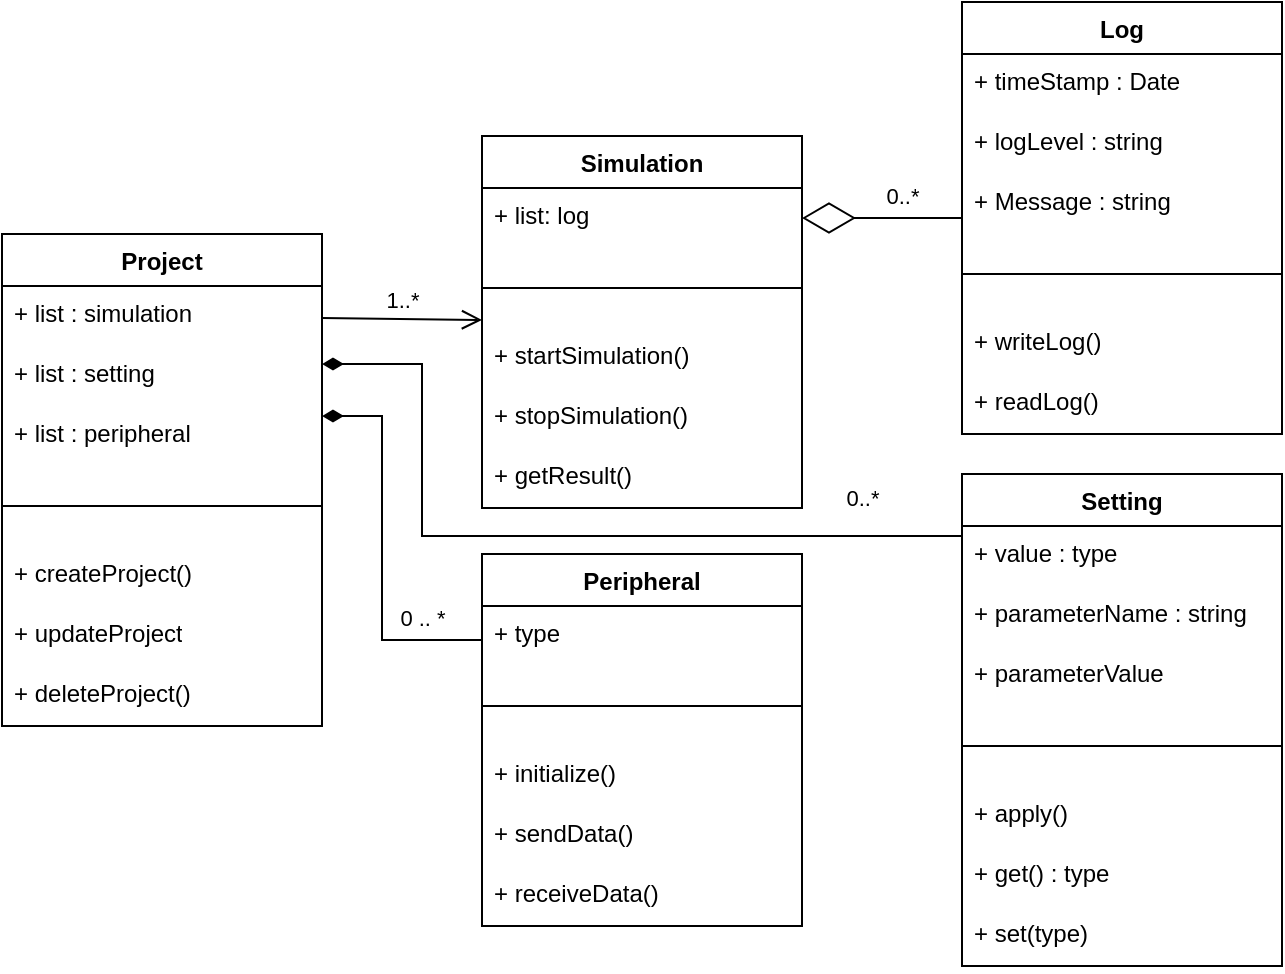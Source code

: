 <mxfile version="24.6.2" type="github">
  <diagram name="Page-1" id="9f46799a-70d6-7492-0946-bef42562c5a5">
    <mxGraphModel dx="1728" dy="983" grid="1" gridSize="10" guides="1" tooltips="1" connect="1" arrows="1" fold="1" page="1" pageScale="0.5" pageWidth="1169" pageHeight="827" background="none" math="0" shadow="0">
      <root>
        <mxCell id="0" />
        <mxCell id="1" parent="0" />
        <mxCell id="JE7LQGVHfHFQAC5zcW1l-1" value="Project" style="swimlane;fontStyle=1;align=center;verticalAlign=top;childLayout=stackLayout;horizontal=1;startSize=26;horizontalStack=0;resizeParent=1;resizeParentMax=0;resizeLast=0;collapsible=1;marginBottom=0;whiteSpace=wrap;html=1;" parent="1" vertex="1">
          <mxGeometry x="200" y="229" width="160" height="246" as="geometry" />
        </mxCell>
        <mxCell id="JE7LQGVHfHFQAC5zcW1l-2" value="+ list : simulation" style="text;strokeColor=none;fillColor=none;align=left;verticalAlign=top;spacingLeft=4;spacingRight=4;overflow=hidden;rotatable=0;points=[[0,0.5],[1,0.5]];portConstraint=eastwest;whiteSpace=wrap;html=1;" parent="JE7LQGVHfHFQAC5zcW1l-1" vertex="1">
          <mxGeometry y="26" width="160" height="30" as="geometry" />
        </mxCell>
        <mxCell id="JE7LQGVHfHFQAC5zcW1l-5" value="+ list : setting" style="text;strokeColor=none;fillColor=none;align=left;verticalAlign=top;spacingLeft=4;spacingRight=4;overflow=hidden;rotatable=0;points=[[0,0.5],[1,0.5]];portConstraint=eastwest;whiteSpace=wrap;html=1;" parent="JE7LQGVHfHFQAC5zcW1l-1" vertex="1">
          <mxGeometry y="56" width="160" height="30" as="geometry" />
        </mxCell>
        <mxCell id="-cwFE6ajskI6WlYCDBWi-29" value="+ list : peripheral" style="text;strokeColor=none;fillColor=none;align=left;verticalAlign=top;spacingLeft=4;spacingRight=4;overflow=hidden;rotatable=0;points=[[0,0.5],[1,0.5]];portConstraint=eastwest;whiteSpace=wrap;html=1;" vertex="1" parent="JE7LQGVHfHFQAC5zcW1l-1">
          <mxGeometry y="86" width="160" height="30" as="geometry" />
        </mxCell>
        <mxCell id="JE7LQGVHfHFQAC5zcW1l-3" value="" style="line;strokeWidth=1;fillColor=none;align=left;verticalAlign=middle;spacingTop=-1;spacingLeft=3;spacingRight=3;rotatable=0;labelPosition=right;points=[];portConstraint=eastwest;strokeColor=inherit;" parent="JE7LQGVHfHFQAC5zcW1l-1" vertex="1">
          <mxGeometry y="116" width="160" height="40" as="geometry" />
        </mxCell>
        <mxCell id="JE7LQGVHfHFQAC5zcW1l-4" value="+&amp;nbsp;createProject()" style="text;strokeColor=none;fillColor=none;align=left;verticalAlign=top;spacingLeft=4;spacingRight=4;overflow=hidden;rotatable=0;points=[[0,0.5],[1,0.5]];portConstraint=eastwest;whiteSpace=wrap;html=1;" parent="JE7LQGVHfHFQAC5zcW1l-1" vertex="1">
          <mxGeometry y="156" width="160" height="30" as="geometry" />
        </mxCell>
        <mxCell id="-cwFE6ajskI6WlYCDBWi-19" value="+ updateProject" style="text;strokeColor=none;fillColor=none;align=left;verticalAlign=top;spacingLeft=4;spacingRight=4;overflow=hidden;rotatable=0;points=[[0,0.5],[1,0.5]];portConstraint=eastwest;whiteSpace=wrap;html=1;" vertex="1" parent="JE7LQGVHfHFQAC5zcW1l-1">
          <mxGeometry y="186" width="160" height="30" as="geometry" />
        </mxCell>
        <mxCell id="-cwFE6ajskI6WlYCDBWi-20" value="+ deleteProject()" style="text;strokeColor=none;fillColor=none;align=left;verticalAlign=top;spacingLeft=4;spacingRight=4;overflow=hidden;rotatable=0;points=[[0,0.5],[1,0.5]];portConstraint=eastwest;whiteSpace=wrap;html=1;" vertex="1" parent="JE7LQGVHfHFQAC5zcW1l-1">
          <mxGeometry y="216" width="160" height="30" as="geometry" />
        </mxCell>
        <mxCell id="JE7LQGVHfHFQAC5zcW1l-11" value="1..*" style="endArrow=open;startArrow=none;endFill=0;startFill=0;endSize=8;html=1;verticalAlign=bottom;labelBackgroundColor=none;strokeWidth=1;rounded=0;" parent="1" source="JE7LQGVHfHFQAC5zcW1l-2" target="-cwFE6ajskI6WlYCDBWi-5" edge="1">
          <mxGeometry width="160" relative="1" as="geometry">
            <mxPoint x="620" y="599" as="sourcePoint" />
            <mxPoint x="440" y="268" as="targetPoint" />
          </mxGeometry>
        </mxCell>
        <mxCell id="-cwFE6ajskI6WlYCDBWi-1" value="Log" style="swimlane;fontStyle=1;align=center;verticalAlign=top;childLayout=stackLayout;horizontal=1;startSize=26;horizontalStack=0;resizeParent=1;resizeParentMax=0;resizeLast=0;collapsible=1;marginBottom=0;whiteSpace=wrap;html=1;" vertex="1" parent="1">
          <mxGeometry x="680" y="113" width="160" height="216" as="geometry" />
        </mxCell>
        <mxCell id="-cwFE6ajskI6WlYCDBWi-2" value="+ timeStamp : Date" style="text;strokeColor=none;fillColor=none;align=left;verticalAlign=top;spacingLeft=4;spacingRight=4;overflow=hidden;rotatable=0;points=[[0,0.5],[1,0.5]];portConstraint=eastwest;whiteSpace=wrap;html=1;" vertex="1" parent="-cwFE6ajskI6WlYCDBWi-1">
          <mxGeometry y="26" width="160" height="30" as="geometry" />
        </mxCell>
        <mxCell id="-cwFE6ajskI6WlYCDBWi-27" value="+ logLevel : string" style="text;strokeColor=none;fillColor=none;align=left;verticalAlign=top;spacingLeft=4;spacingRight=4;overflow=hidden;rotatable=0;points=[[0,0.5],[1,0.5]];portConstraint=eastwest;whiteSpace=wrap;html=1;" vertex="1" parent="-cwFE6ajskI6WlYCDBWi-1">
          <mxGeometry y="56" width="160" height="30" as="geometry" />
        </mxCell>
        <mxCell id="-cwFE6ajskI6WlYCDBWi-28" value="+ Message : string" style="text;strokeColor=none;fillColor=none;align=left;verticalAlign=top;spacingLeft=4;spacingRight=4;overflow=hidden;rotatable=0;points=[[0,0.5],[1,0.5]];portConstraint=eastwest;whiteSpace=wrap;html=1;" vertex="1" parent="-cwFE6ajskI6WlYCDBWi-1">
          <mxGeometry y="86" width="160" height="30" as="geometry" />
        </mxCell>
        <mxCell id="-cwFE6ajskI6WlYCDBWi-3" value="" style="line;strokeWidth=1;fillColor=none;align=left;verticalAlign=middle;spacingTop=-1;spacingLeft=3;spacingRight=3;rotatable=0;labelPosition=right;points=[];portConstraint=eastwest;strokeColor=inherit;" vertex="1" parent="-cwFE6ajskI6WlYCDBWi-1">
          <mxGeometry y="116" width="160" height="40" as="geometry" />
        </mxCell>
        <mxCell id="-cwFE6ajskI6WlYCDBWi-4" value="+ writeLog()" style="text;strokeColor=none;fillColor=none;align=left;verticalAlign=top;spacingLeft=4;spacingRight=4;overflow=hidden;rotatable=0;points=[[0,0.5],[1,0.5]];portConstraint=eastwest;whiteSpace=wrap;html=1;" vertex="1" parent="-cwFE6ajskI6WlYCDBWi-1">
          <mxGeometry y="156" width="160" height="30" as="geometry" />
        </mxCell>
        <mxCell id="-cwFE6ajskI6WlYCDBWi-24" value="+ readLog()" style="text;strokeColor=none;fillColor=none;align=left;verticalAlign=top;spacingLeft=4;spacingRight=4;overflow=hidden;rotatable=0;points=[[0,0.5],[1,0.5]];portConstraint=eastwest;whiteSpace=wrap;html=1;" vertex="1" parent="-cwFE6ajskI6WlYCDBWi-1">
          <mxGeometry y="186" width="160" height="30" as="geometry" />
        </mxCell>
        <mxCell id="-cwFE6ajskI6WlYCDBWi-5" value="Simulation" style="swimlane;fontStyle=1;align=center;verticalAlign=top;childLayout=stackLayout;horizontal=1;startSize=26;horizontalStack=0;resizeParent=1;resizeParentMax=0;resizeLast=0;collapsible=1;marginBottom=0;whiteSpace=wrap;html=1;" vertex="1" parent="1">
          <mxGeometry x="440" y="180" width="160" height="186" as="geometry" />
        </mxCell>
        <mxCell id="-cwFE6ajskI6WlYCDBWi-6" value="+ list: log" style="text;strokeColor=none;fillColor=none;align=left;verticalAlign=top;spacingLeft=4;spacingRight=4;overflow=hidden;rotatable=0;points=[[0,0.5],[1,0.5]];portConstraint=eastwest;whiteSpace=wrap;html=1;" vertex="1" parent="-cwFE6ajskI6WlYCDBWi-5">
          <mxGeometry y="26" width="160" height="30" as="geometry" />
        </mxCell>
        <mxCell id="-cwFE6ajskI6WlYCDBWi-7" value="" style="line;strokeWidth=1;fillColor=none;align=left;verticalAlign=middle;spacingTop=-1;spacingLeft=3;spacingRight=3;rotatable=0;labelPosition=right;points=[];portConstraint=eastwest;strokeColor=inherit;" vertex="1" parent="-cwFE6ajskI6WlYCDBWi-5">
          <mxGeometry y="56" width="160" height="40" as="geometry" />
        </mxCell>
        <mxCell id="-cwFE6ajskI6WlYCDBWi-8" value="+ startSimulation()" style="text;strokeColor=none;fillColor=none;align=left;verticalAlign=top;spacingLeft=4;spacingRight=4;overflow=hidden;rotatable=0;points=[[0,0.5],[1,0.5]];portConstraint=eastwest;whiteSpace=wrap;html=1;" vertex="1" parent="-cwFE6ajskI6WlYCDBWi-5">
          <mxGeometry y="96" width="160" height="30" as="geometry" />
        </mxCell>
        <mxCell id="-cwFE6ajskI6WlYCDBWi-21" value="+ stopSimulation()" style="text;strokeColor=none;fillColor=none;align=left;verticalAlign=top;spacingLeft=4;spacingRight=4;overflow=hidden;rotatable=0;points=[[0,0.5],[1,0.5]];portConstraint=eastwest;whiteSpace=wrap;html=1;" vertex="1" parent="-cwFE6ajskI6WlYCDBWi-5">
          <mxGeometry y="126" width="160" height="30" as="geometry" />
        </mxCell>
        <mxCell id="-cwFE6ajskI6WlYCDBWi-22" value="+ getResult()" style="text;strokeColor=none;fillColor=none;align=left;verticalAlign=top;spacingLeft=4;spacingRight=4;overflow=hidden;rotatable=0;points=[[0,0.5],[1,0.5]];portConstraint=eastwest;whiteSpace=wrap;html=1;" vertex="1" parent="-cwFE6ajskI6WlYCDBWi-5">
          <mxGeometry y="156" width="160" height="30" as="geometry" />
        </mxCell>
        <mxCell id="-cwFE6ajskI6WlYCDBWi-11" value="0..*" style="endArrow=diamondThin;endFill=0;endSize=24;html=1;rounded=0;" edge="1" parent="1" source="-cwFE6ajskI6WlYCDBWi-1" target="-cwFE6ajskI6WlYCDBWi-6">
          <mxGeometry x="-0.25" y="-11" width="160" relative="1" as="geometry">
            <mxPoint x="610" y="629" as="sourcePoint" />
            <mxPoint x="770" y="629" as="targetPoint" />
            <mxPoint as="offset" />
          </mxGeometry>
        </mxCell>
        <mxCell id="-cwFE6ajskI6WlYCDBWi-12" value="0..*" style="endArrow=none;startArrow=diamondThin;endFill=0;startFill=1;html=1;verticalAlign=bottom;labelBackgroundColor=none;strokeWidth=1;startSize=8;endSize=8;rounded=0;edgeStyle=orthogonalEdgeStyle;" edge="1" parent="1" source="JE7LQGVHfHFQAC5zcW1l-5" target="-cwFE6ajskI6WlYCDBWi-13">
          <mxGeometry x="0.754" y="10" width="160" relative="1" as="geometry">
            <mxPoint x="610" y="629" as="sourcePoint" />
            <mxPoint x="770" y="629" as="targetPoint" />
            <Array as="points">
              <mxPoint x="410" y="294" />
              <mxPoint x="410" y="380" />
            </Array>
            <mxPoint as="offset" />
          </mxGeometry>
        </mxCell>
        <mxCell id="-cwFE6ajskI6WlYCDBWi-13" value="Setting" style="swimlane;fontStyle=1;align=center;verticalAlign=top;childLayout=stackLayout;horizontal=1;startSize=26;horizontalStack=0;resizeParent=1;resizeParentMax=0;resizeLast=0;collapsible=1;marginBottom=0;whiteSpace=wrap;html=1;" vertex="1" parent="1">
          <mxGeometry x="680" y="349" width="160" height="246" as="geometry" />
        </mxCell>
        <mxCell id="-cwFE6ajskI6WlYCDBWi-14" value="+ value : type" style="text;strokeColor=none;fillColor=none;align=left;verticalAlign=top;spacingLeft=4;spacingRight=4;overflow=hidden;rotatable=0;points=[[0,0.5],[1,0.5]];portConstraint=eastwest;whiteSpace=wrap;html=1;" vertex="1" parent="-cwFE6ajskI6WlYCDBWi-13">
          <mxGeometry y="26" width="160" height="30" as="geometry" />
        </mxCell>
        <mxCell id="-cwFE6ajskI6WlYCDBWi-25" value="+ parameterName : string" style="text;strokeColor=none;fillColor=none;align=left;verticalAlign=top;spacingLeft=4;spacingRight=4;overflow=hidden;rotatable=0;points=[[0,0.5],[1,0.5]];portConstraint=eastwest;whiteSpace=wrap;html=1;" vertex="1" parent="-cwFE6ajskI6WlYCDBWi-13">
          <mxGeometry y="56" width="160" height="30" as="geometry" />
        </mxCell>
        <mxCell id="-cwFE6ajskI6WlYCDBWi-26" value="+ parameterValue&amp;nbsp;" style="text;strokeColor=none;fillColor=none;align=left;verticalAlign=top;spacingLeft=4;spacingRight=4;overflow=hidden;rotatable=0;points=[[0,0.5],[1,0.5]];portConstraint=eastwest;whiteSpace=wrap;html=1;" vertex="1" parent="-cwFE6ajskI6WlYCDBWi-13">
          <mxGeometry y="86" width="160" height="30" as="geometry" />
        </mxCell>
        <mxCell id="-cwFE6ajskI6WlYCDBWi-15" value="" style="line;strokeWidth=1;fillColor=none;align=left;verticalAlign=middle;spacingTop=-1;spacingLeft=3;spacingRight=3;rotatable=0;labelPosition=right;points=[];portConstraint=eastwest;strokeColor=inherit;" vertex="1" parent="-cwFE6ajskI6WlYCDBWi-13">
          <mxGeometry y="116" width="160" height="40" as="geometry" />
        </mxCell>
        <mxCell id="-cwFE6ajskI6WlYCDBWi-23" value="+ apply()" style="text;strokeColor=none;fillColor=none;align=left;verticalAlign=top;spacingLeft=4;spacingRight=4;overflow=hidden;rotatable=0;points=[[0,0.5],[1,0.5]];portConstraint=eastwest;whiteSpace=wrap;html=1;" vertex="1" parent="-cwFE6ajskI6WlYCDBWi-13">
          <mxGeometry y="156" width="160" height="30" as="geometry" />
        </mxCell>
        <mxCell id="-cwFE6ajskI6WlYCDBWi-17" value="+ get() : type" style="text;strokeColor=none;fillColor=none;align=left;verticalAlign=top;spacingLeft=4;spacingRight=4;overflow=hidden;rotatable=0;points=[[0,0.5],[1,0.5]];portConstraint=eastwest;whiteSpace=wrap;html=1;" vertex="1" parent="-cwFE6ajskI6WlYCDBWi-13">
          <mxGeometry y="186" width="160" height="30" as="geometry" />
        </mxCell>
        <mxCell id="-cwFE6ajskI6WlYCDBWi-16" value="+ set(type)" style="text;strokeColor=none;fillColor=none;align=left;verticalAlign=top;spacingLeft=4;spacingRight=4;overflow=hidden;rotatable=0;points=[[0,0.5],[1,0.5]];portConstraint=eastwest;whiteSpace=wrap;html=1;" vertex="1" parent="-cwFE6ajskI6WlYCDBWi-13">
          <mxGeometry y="216" width="160" height="30" as="geometry" />
        </mxCell>
        <mxCell id="-cwFE6ajskI6WlYCDBWi-18" value="" style="text;strokeColor=none;fillColor=none;align=left;verticalAlign=middle;spacingTop=-1;spacingLeft=4;spacingRight=4;rotatable=0;labelPosition=right;points=[];portConstraint=eastwest;" vertex="1" parent="1">
          <mxGeometry x="560" y="457" width="50" height="40" as="geometry" />
        </mxCell>
        <mxCell id="-cwFE6ajskI6WlYCDBWi-30" value="Peripheral" style="swimlane;fontStyle=1;align=center;verticalAlign=top;childLayout=stackLayout;horizontal=1;startSize=26;horizontalStack=0;resizeParent=1;resizeParentMax=0;resizeLast=0;collapsible=1;marginBottom=0;whiteSpace=wrap;html=1;" vertex="1" parent="1">
          <mxGeometry x="440" y="389" width="160" height="186" as="geometry" />
        </mxCell>
        <mxCell id="-cwFE6ajskI6WlYCDBWi-31" value="+ type" style="text;strokeColor=none;fillColor=none;align=left;verticalAlign=top;spacingLeft=4;spacingRight=4;overflow=hidden;rotatable=0;points=[[0,0.5],[1,0.5]];portConstraint=eastwest;whiteSpace=wrap;html=1;" vertex="1" parent="-cwFE6ajskI6WlYCDBWi-30">
          <mxGeometry y="26" width="160" height="30" as="geometry" />
        </mxCell>
        <mxCell id="-cwFE6ajskI6WlYCDBWi-32" value="" style="line;strokeWidth=1;fillColor=none;align=left;verticalAlign=middle;spacingTop=-1;spacingLeft=3;spacingRight=3;rotatable=0;labelPosition=right;points=[];portConstraint=eastwest;strokeColor=inherit;" vertex="1" parent="-cwFE6ajskI6WlYCDBWi-30">
          <mxGeometry y="56" width="160" height="40" as="geometry" />
        </mxCell>
        <mxCell id="-cwFE6ajskI6WlYCDBWi-33" value="+ initialize()" style="text;strokeColor=none;fillColor=none;align=left;verticalAlign=top;spacingLeft=4;spacingRight=4;overflow=hidden;rotatable=0;points=[[0,0.5],[1,0.5]];portConstraint=eastwest;whiteSpace=wrap;html=1;" vertex="1" parent="-cwFE6ajskI6WlYCDBWi-30">
          <mxGeometry y="96" width="160" height="30" as="geometry" />
        </mxCell>
        <mxCell id="-cwFE6ajskI6WlYCDBWi-35" value="+ sendData()" style="text;strokeColor=none;fillColor=none;align=left;verticalAlign=top;spacingLeft=4;spacingRight=4;overflow=hidden;rotatable=0;points=[[0,0.5],[1,0.5]];portConstraint=eastwest;whiteSpace=wrap;html=1;" vertex="1" parent="-cwFE6ajskI6WlYCDBWi-30">
          <mxGeometry y="126" width="160" height="30" as="geometry" />
        </mxCell>
        <mxCell id="-cwFE6ajskI6WlYCDBWi-36" value="+ receiveData()" style="text;strokeColor=none;fillColor=none;align=left;verticalAlign=top;spacingLeft=4;spacingRight=4;overflow=hidden;rotatable=0;points=[[0,0.5],[1,0.5]];portConstraint=eastwest;whiteSpace=wrap;html=1;" vertex="1" parent="-cwFE6ajskI6WlYCDBWi-30">
          <mxGeometry y="156" width="160" height="30" as="geometry" />
        </mxCell>
        <mxCell id="-cwFE6ajskI6WlYCDBWi-34" value="0 .. *" style="endArrow=none;startArrow=diamondThin;endFill=0;startFill=1;html=1;verticalAlign=bottom;labelBackgroundColor=none;strokeWidth=1;startSize=8;endSize=8;rounded=0;edgeStyle=orthogonalEdgeStyle;" edge="1" parent="1" source="-cwFE6ajskI6WlYCDBWi-29" target="-cwFE6ajskI6WlYCDBWi-30">
          <mxGeometry x="0.688" y="2" width="160" relative="1" as="geometry">
            <mxPoint x="370" y="304" as="sourcePoint" />
            <mxPoint x="690" y="379" as="targetPoint" />
            <Array as="points">
              <mxPoint x="390" y="320" />
              <mxPoint x="390" y="432" />
            </Array>
            <mxPoint as="offset" />
          </mxGeometry>
        </mxCell>
      </root>
    </mxGraphModel>
  </diagram>
</mxfile>
